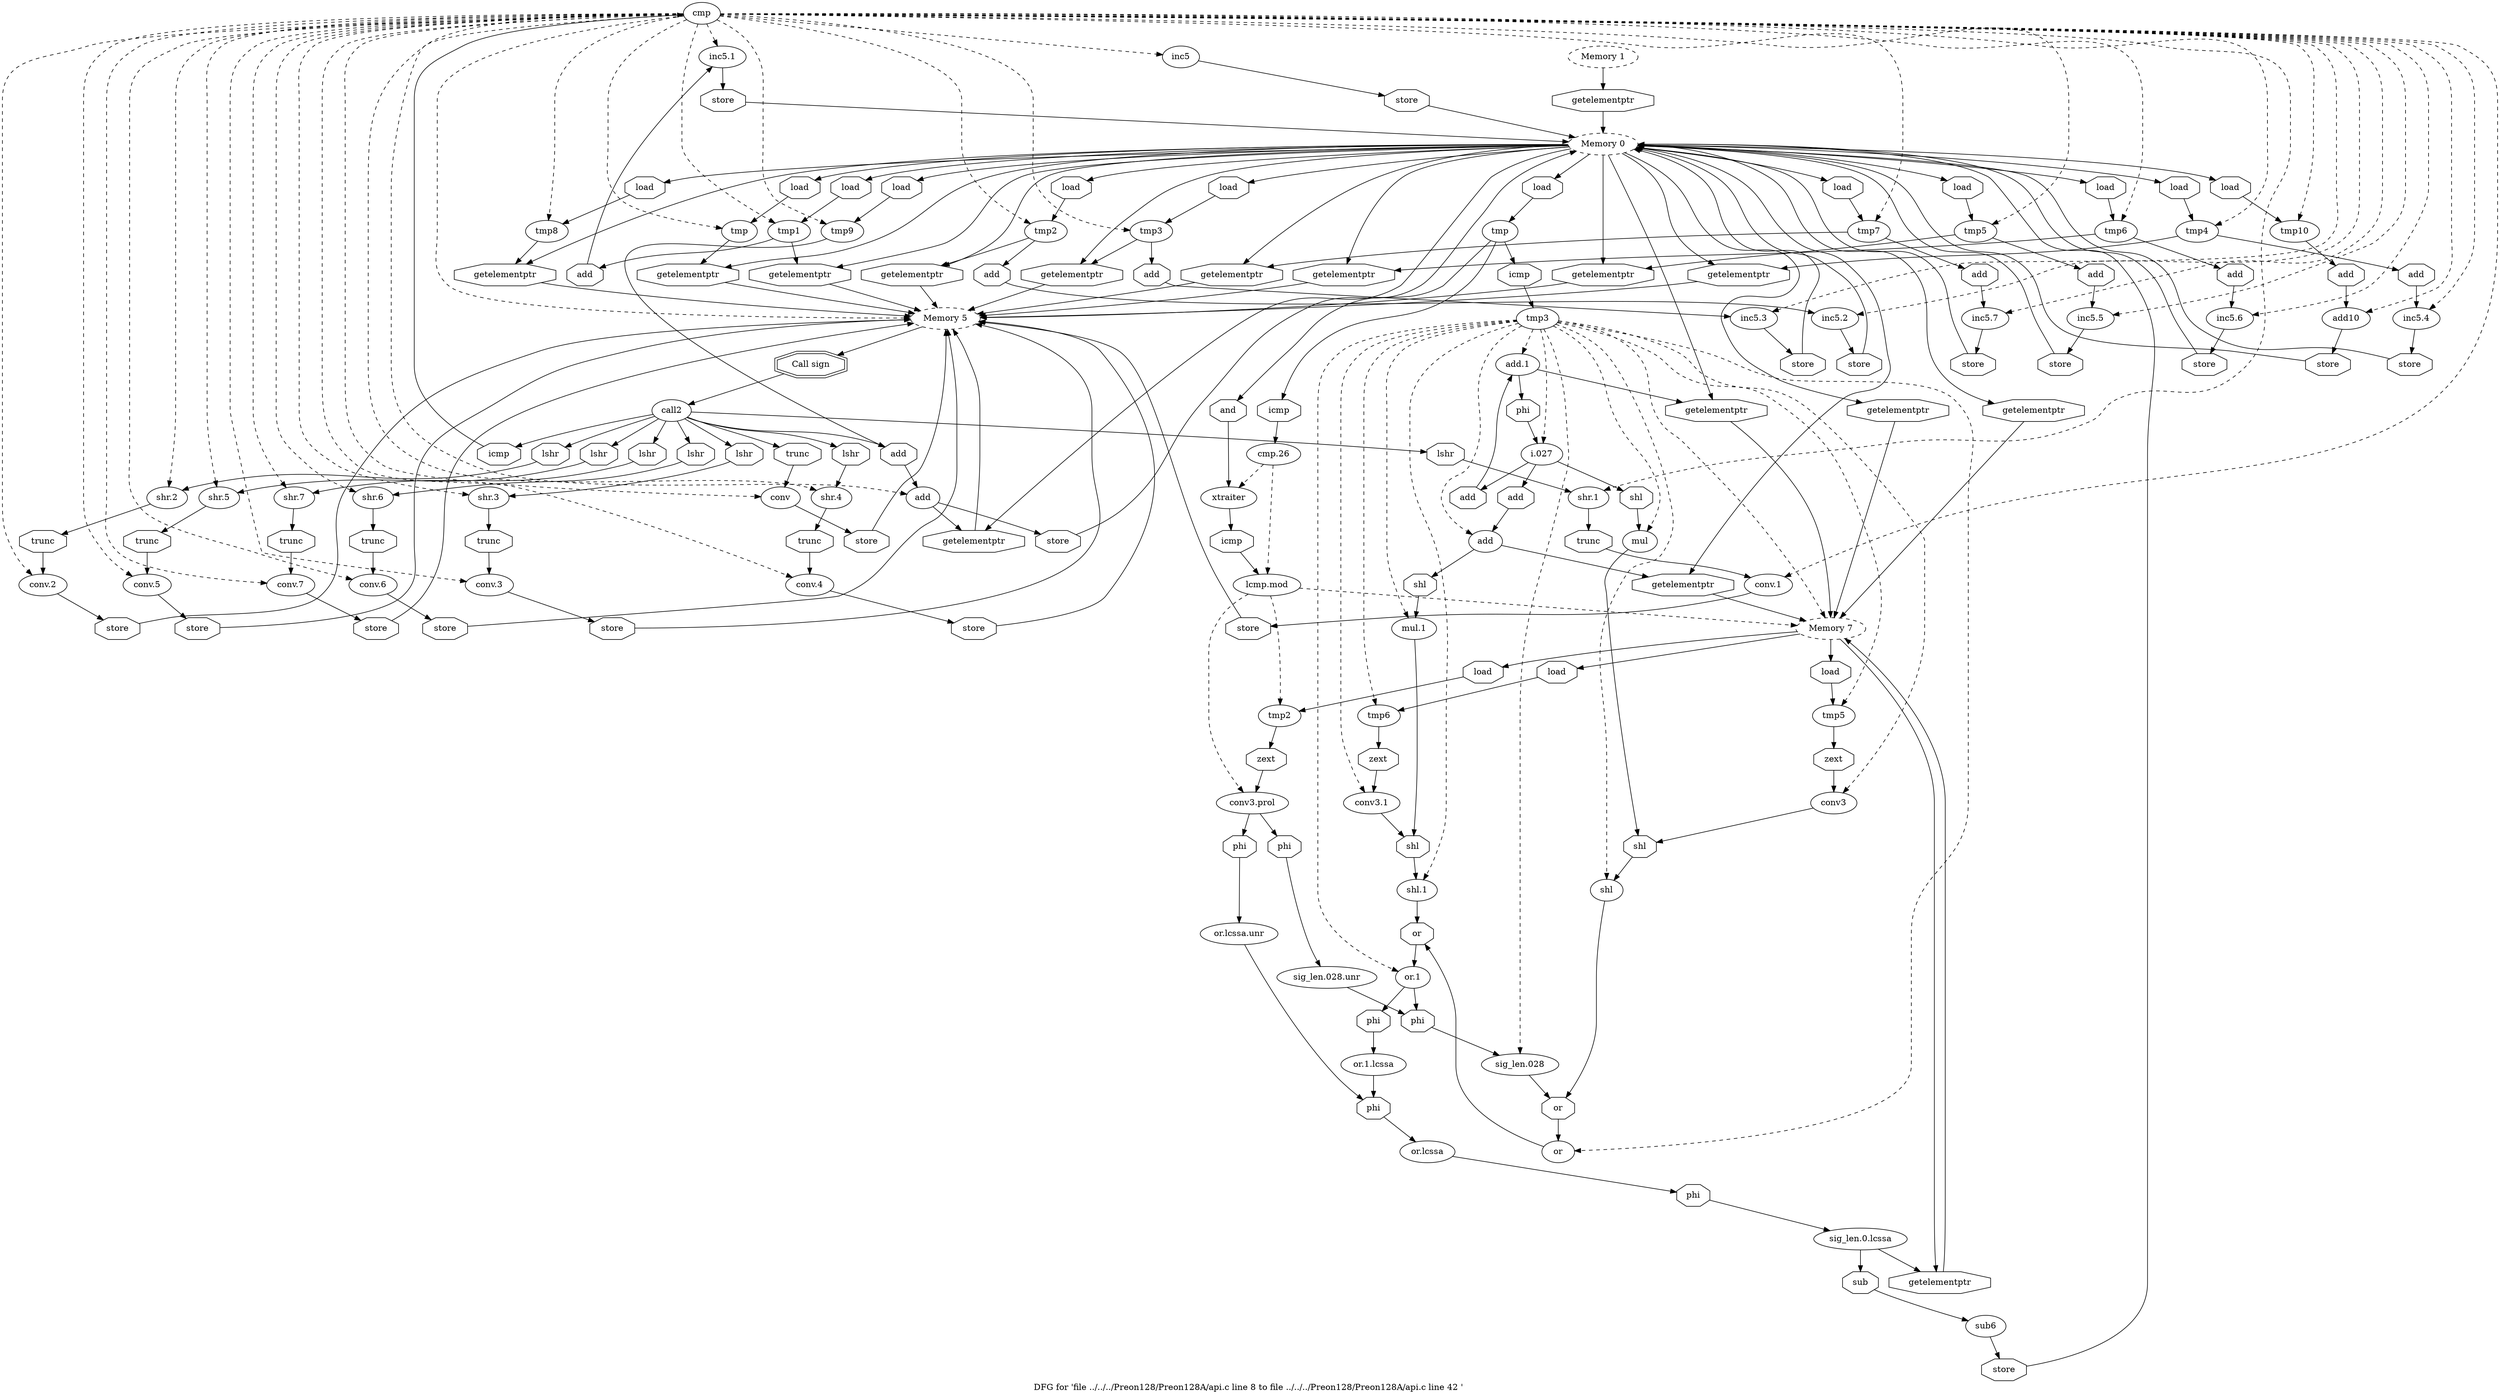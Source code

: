 digraph "DFG for 'file ../../../Preon128/Preon128A/api.c line 8 to file ../../../Preon128/Preon128A/api.c line 42 '  "{
label="DFG for 'file ../../../Preon128/Preon128A/api.c line 8 to file ../../../Preon128/Preon128A/api.c line 42 ' ";
node_490[shape=ellipse,style=solid,label="cmp"]
node_506[shape=ellipse,style=solid,label="inc5.1"]
"node_490"->"node_506" [style=dashed]
node_511[shape=ellipse,style=solid,label="shr.2"]
"node_490"->"node_511" [style=dashed]
node_513[shape=ellipse,style=solid,label="conv.2"]
"node_490"->"node_513" [style=dashed]
node_515[shape=ellipse,style=solid,label="tmp2"]
"node_490"->"node_515" [style=dashed]
node_517[shape=ellipse,style=solid,label="inc5.2"]
"node_490"->"node_517" [style=dashed]
node_522[shape=ellipse,style=solid,label="shr.3"]
"node_490"->"node_522" [style=dashed]
node_524[shape=ellipse,style=solid,label="conv.3"]
"node_490"->"node_524" [style=dashed]
node_527[shape=ellipse,style=solid,label="tmp3"]
"node_490"->"node_527" [style=dashed]
node_487[shape=ellipse,style=dashed,label="Memory 5"]
"node_490"->"node_487" [style=dashed]
node_558[shape=ellipse,style=solid,label="conv.6"]
"node_490"->"node_558" [style=dashed]
node_560[shape=ellipse,style=solid,label="tmp6"]
"node_490"->"node_560" [style=dashed]
node_562[shape=ellipse,style=solid,label="inc5.6"]
"node_490"->"node_562" [style=dashed]
node_567[shape=ellipse,style=solid,label="shr.7"]
"node_490"->"node_567" [style=dashed]
node_569[shape=ellipse,style=solid,label="conv.7"]
"node_490"->"node_569" [style=dashed]
node_571[shape=ellipse,style=solid,label="tmp7"]
"node_490"->"node_571" [style=dashed]
node_573[shape=ellipse,style=solid,label="inc5.7"]
"node_490"->"node_573" [style=dashed]
node_578[shape=ellipse,style=solid,label="tmp8"]
"node_490"->"node_578" [style=dashed]
node_581[shape=ellipse,style=solid,label="tmp9"]
"node_490"->"node_581" [style=dashed]
node_583[shape=ellipse,style=solid,label="add"]
"node_490"->"node_583" [style=dashed]
node_587[shape=ellipse,style=solid,label="tmp10"]
"node_490"->"node_587" [style=dashed]
node_589[shape=ellipse,style=solid,label="add10"]
"node_490"->"node_589" [style=dashed]
node_529[shape=ellipse,style=solid,label="inc5.3"]
"node_490"->"node_529" [style=dashed]
node_534[shape=ellipse,style=solid,label="shr.4"]
"node_490"->"node_534" [style=dashed]
node_536[shape=ellipse,style=solid,label="conv.4"]
"node_490"->"node_536" [style=dashed]
node_538[shape=ellipse,style=solid,label="tmp4"]
"node_490"->"node_538" [style=dashed]
node_540[shape=ellipse,style=solid,label="inc5.4"]
"node_490"->"node_540" [style=dashed]
node_545[shape=ellipse,style=solid,label="shr.5"]
"node_490"->"node_545" [style=dashed]
node_547[shape=ellipse,style=solid,label="conv.5"]
"node_490"->"node_547" [style=dashed]
node_549[shape=ellipse,style=solid,label="tmp5"]
"node_490"->"node_549" [style=dashed]
node_551[shape=ellipse,style=solid,label="inc5.5"]
"node_490"->"node_551" [style=dashed]
node_556[shape=ellipse,style=solid,label="shr.6"]
"node_490"->"node_556" [style=dashed]
node_492[shape=ellipse,style=solid,label="conv"]
"node_490"->"node_492" [style=dashed]
node_494[shape=ellipse,style=solid,label="tmp"]
"node_490"->"node_494" [style=dashed]
node_496[shape=ellipse,style=solid,label="inc5"]
"node_490"->"node_496" [style=dashed]
node_500[shape=ellipse,style=solid,label="shr.1"]
"node_490"->"node_500" [style=dashed]
node_502[shape=ellipse,style=solid,label="conv.1"]
"node_490"->"node_502" [style=dashed]
node_504[shape=ellipse,style=solid,label="tmp1"]
"node_490"->"node_504" [style=dashed]
node_508[shape=octagon,style=solid,label="store"]
"node_506"->"node_508"
node_507[shape=octagon,style=solid,label="add"]
"node_507"->"node_506"
node_485[shape=ellipse,style=dashed,label="Memory 0"]
"node_508"->"node_485"
node_509[shape=octagon,style=solid,label="getelementptr"]
"node_509"->"node_487"
node_510[shape=octagon,style=solid,label="store"]
"node_510"->"node_487"
node_514[shape=octagon,style=solid,label="trunc"]
"node_511"->"node_514"
node_512[shape=octagon,style=solid,label="lshr"]
"node_512"->"node_511"
node_521[shape=octagon,style=solid,label="store"]
"node_513"->"node_521"
"node_514"->"node_513"
node_518[shape=octagon,style=solid,label="add"]
"node_515"->"node_518"
node_520[shape=octagon,style=solid,label="getelementptr"]
"node_515"->"node_520"
node_516[shape=octagon,style=solid,label="load"]
"node_516"->"node_515"
node_519[shape=octagon,style=solid,label="store"]
"node_517"->"node_519"
"node_518"->"node_517"
"node_519"->"node_485"
"node_520"->"node_487"
"node_521"->"node_487"
node_525[shape=octagon,style=solid,label="trunc"]
"node_522"->"node_525"
node_523[shape=octagon,style=solid,label="lshr"]
"node_523"->"node_522"
node_533[shape=octagon,style=solid,label="store"]
"node_524"->"node_533"
"node_525"->"node_524"
node_526[shape=octagon,style=solid,label="store"]
"node_526"->"node_485"
node_530[shape=octagon,style=solid,label="add"]
"node_527"->"node_530"
node_532[shape=octagon,style=solid,label="getelementptr"]
"node_527"->"node_532"
node_528[shape=octagon,style=solid,label="load"]
"node_528"->"node_527"
node_489[shape=doubleoctagon,style=solid,label="Call sign"]
node_488[shape=ellipse,style=solid,label="call2"]
"node_489"->"node_488"
"node_488"->"node_512"
"node_488"->"node_523"
node_568[shape=octagon,style=solid,label="lshr"]
"node_488"->"node_568"
node_584[shape=octagon,style=solid,label="add"]
"node_488"->"node_584"
node_491[shape=octagon,style=solid,label="icmp"]
"node_488"->"node_491"
node_535[shape=octagon,style=solid,label="lshr"]
"node_488"->"node_535"
node_546[shape=octagon,style=solid,label="lshr"]
"node_488"->"node_546"
node_557[shape=octagon,style=solid,label="lshr"]
"node_488"->"node_557"
node_493[shape=octagon,style=solid,label="trunc"]
"node_488"->"node_493"
node_501[shape=octagon,style=solid,label="lshr"]
"node_488"->"node_501"
"node_487"->"node_489"
node_486[shape=octagon,style=solid,label="getelementptr"]
"node_486"->"node_485"
"node_485"->"node_509"
"node_485"->"node_516"
"node_485"->"node_520"
"node_485"->"node_528"
node_621[shape=octagon,style=solid,label="getelementptr"]
"node_485"->"node_621"
node_638[shape=octagon,style=solid,label="getelementptr"]
"node_485"->"node_638"
node_647[shape=octagon,style=solid,label="getelementptr"]
"node_485"->"node_647"
node_561[shape=octagon,style=solid,label="load"]
"node_485"->"node_561"
node_565[shape=octagon,style=solid,label="getelementptr"]
"node_485"->"node_565"
node_572[shape=octagon,style=solid,label="load"]
"node_485"->"node_572"
node_576[shape=octagon,style=solid,label="getelementptr"]
"node_485"->"node_576"
node_579[shape=octagon,style=solid,label="load"]
"node_485"->"node_579"
node_580[shape=octagon,style=solid,label="getelementptr"]
"node_485"->"node_580"
node_582[shape=octagon,style=solid,label="load"]
"node_485"->"node_582"
node_586[shape=octagon,style=solid,label="getelementptr"]
"node_485"->"node_586"
node_588[shape=octagon,style=solid,label="load"]
"node_485"->"node_588"
node_592[shape=octagon,style=solid,label="load"]
"node_485"->"node_592"
node_600[shape=octagon,style=solid,label="getelementptr"]
"node_485"->"node_600"
"node_485"->"node_532"
node_539[shape=octagon,style=solid,label="load"]
"node_485"->"node_539"
node_543[shape=octagon,style=solid,label="getelementptr"]
"node_485"->"node_543"
node_550[shape=octagon,style=solid,label="load"]
"node_485"->"node_550"
node_554[shape=octagon,style=solid,label="getelementptr"]
"node_485"->"node_554"
node_495[shape=octagon,style=solid,label="load"]
"node_485"->"node_495"
node_498[shape=octagon,style=solid,label="getelementptr"]
"node_485"->"node_498"
node_505[shape=octagon,style=solid,label="load"]
"node_485"->"node_505"
node_484[shape=ellipse,style=dashed,label="Memory 1"]
"node_484"->"node_486"
node_608[shape=octagon,style=solid,label="phi"]
node_607[shape=ellipse,style=solid,label="sig_len.028.unr"]
"node_608"->"node_607"
node_609[shape=ellipse,style=solid,label="tmp3"]
node_613[shape=ellipse,style=solid,label="or.1"]
"node_609"->"node_613" [style=dashed]
node_615[shape=ellipse,style=solid,label="shl.1"]
"node_609"->"node_615" [style=dashed]
node_617[shape=ellipse,style=solid,label="conv3.1"]
"node_609"->"node_617" [style=dashed]
node_619[shape=ellipse,style=solid,label="tmp6"]
"node_609"->"node_619" [style=dashed]
node_622[shape=ellipse,style=solid,label="add.1"]
"node_609"->"node_622" [style=dashed]
node_624[shape=ellipse,style=solid,label="i.027"]
"node_609"->"node_624" [style=dashed]
node_626[shape=ellipse,style=solid,label="mul.1"]
"node_609"->"node_626" [style=dashed]
node_628[shape=ellipse,style=solid,label="add"]
"node_609"->"node_628" [style=dashed]
node_630[shape=ellipse,style=solid,label="or"]
"node_609"->"node_630" [style=dashed]
node_632[shape=ellipse,style=solid,label="shl"]
"node_609"->"node_632" [style=dashed]
node_634[shape=ellipse,style=solid,label="conv3"]
"node_609"->"node_634" [style=dashed]
node_636[shape=ellipse,style=solid,label="tmp5"]
"node_609"->"node_636" [style=dashed]
node_639[shape=ellipse,style=solid,label="mul"]
"node_609"->"node_639" [style=dashed]
node_641[shape=ellipse,style=solid,label="sig_len.028"]
"node_609"->"node_641" [style=dashed]
node_599[shape=ellipse,style=dashed,label="Memory 7"]
"node_609"->"node_599" [style=dashed]
node_610[shape=octagon,style=solid,label="icmp"]
"node_610"->"node_609"
node_611[shape=ellipse,style=solid,label="or.1.lcssa"]
node_644[shape=octagon,style=solid,label="phi"]
"node_611"->"node_644"
node_612[shape=octagon,style=solid,label="phi"]
"node_612"->"node_611"
"node_613"->"node_612"
node_642[shape=octagon,style=solid,label="phi"]
"node_613"->"node_642"
node_614[shape=octagon,style=solid,label="or"]
"node_614"->"node_613"
"node_615"->"node_614"
node_616[shape=octagon,style=solid,label="shl"]
"node_616"->"node_615"
"node_617"->"node_616"
node_618[shape=octagon,style=solid,label="zext"]
"node_618"->"node_617"
"node_619"->"node_618"
node_620[shape=octagon,style=solid,label="load"]
"node_620"->"node_619"
"node_621"->"node_599"
"node_622"->"node_621"
node_625[shape=octagon,style=solid,label="phi"]
"node_622"->"node_625"
node_623[shape=octagon,style=solid,label="add"]
"node_623"->"node_622"
"node_624"->"node_623"
node_629[shape=octagon,style=solid,label="add"]
"node_624"->"node_629"
node_640[shape=octagon,style=solid,label="shl"]
"node_624"->"node_640"
"node_625"->"node_624"
"node_626"->"node_616"
node_627[shape=octagon,style=solid,label="shl"]
"node_627"->"node_626"
"node_628"->"node_627"
"node_628"->"node_638"
"node_629"->"node_628"
"node_630"->"node_614"
node_631[shape=octagon,style=solid,label="or"]
"node_631"->"node_630"
"node_632"->"node_631"
node_633[shape=octagon,style=solid,label="shl"]
"node_633"->"node_632"
"node_634"->"node_633"
node_635[shape=octagon,style=solid,label="zext"]
"node_635"->"node_634"
"node_636"->"node_635"
node_637[shape=octagon,style=solid,label="load"]
"node_637"->"node_636"
"node_638"->"node_599"
"node_639"->"node_633"
"node_640"->"node_639"
"node_641"->"node_631"
"node_642"->"node_641"
node_643[shape=ellipse,style=solid,label="or.lcssa"]
node_646[shape=octagon,style=solid,label="phi"]
"node_643"->"node_646"
"node_644"->"node_643"
node_645[shape=ellipse,style=solid,label="sig_len.0.lcssa"]
node_649[shape=octagon,style=solid,label="sub"]
"node_645"->"node_649"
node_651[shape=octagon,style=solid,label="getelementptr"]
"node_645"->"node_651"
"node_646"->"node_645"
"node_647"->"node_599"
node_648[shape=ellipse,style=solid,label="sub6"]
node_650[shape=octagon,style=solid,label="store"]
"node_648"->"node_650"
"node_649"->"node_648"
"node_650"->"node_485"
"node_651"->"node_599"
node_566[shape=octagon,style=solid,label="store"]
"node_558"->"node_566"
node_559[shape=octagon,style=solid,label="trunc"]
"node_559"->"node_558"
node_563[shape=octagon,style=solid,label="add"]
"node_560"->"node_563"
"node_560"->"node_565"
"node_561"->"node_560"
node_564[shape=octagon,style=solid,label="store"]
"node_562"->"node_564"
"node_563"->"node_562"
"node_564"->"node_485"
"node_565"->"node_487"
"node_566"->"node_487"
node_570[shape=octagon,style=solid,label="trunc"]
"node_567"->"node_570"
"node_568"->"node_567"
node_577[shape=octagon,style=solid,label="store"]
"node_569"->"node_577"
"node_570"->"node_569"
node_574[shape=octagon,style=solid,label="add"]
"node_571"->"node_574"
"node_571"->"node_576"
"node_572"->"node_571"
node_575[shape=octagon,style=solid,label="store"]
"node_573"->"node_575"
"node_574"->"node_573"
"node_575"->"node_485"
"node_576"->"node_487"
"node_577"->"node_487"
"node_578"->"node_580"
"node_579"->"node_578"
"node_580"->"node_487"
"node_581"->"node_584"
"node_582"->"node_581"
node_585[shape=octagon,style=solid,label="store"]
"node_583"->"node_585"
"node_583"->"node_586"
"node_584"->"node_583"
"node_585"->"node_485"
"node_586"->"node_487"
node_590[shape=octagon,style=solid,label="add"]
"node_587"->"node_590"
"node_588"->"node_587"
"node_589"->"node_526"
"node_590"->"node_589"
node_591[shape=ellipse,style=solid,label="tmp"]
"node_591"->"node_610"
node_594[shape=octagon,style=solid,label="icmp"]
"node_591"->"node_594"
node_596[shape=octagon,style=solid,label="and"]
"node_591"->"node_596"
"node_592"->"node_591"
node_593[shape=ellipse,style=solid,label="cmp.26"]
node_595[shape=ellipse,style=solid,label="xtraiter"]
"node_593"->"node_595" [style=dashed]
node_597[shape=ellipse,style=solid,label="lcmp.mod"]
"node_593"->"node_597" [style=dashed]
"node_594"->"node_593"
node_598[shape=octagon,style=solid,label="icmp"]
"node_595"->"node_598"
"node_596"->"node_595"
"node_597"->"node_599" [style=dashed]
node_601[shape=ellipse,style=solid,label="tmp2"]
"node_597"->"node_601" [style=dashed]
node_603[shape=ellipse,style=solid,label="conv3.prol"]
"node_597"->"node_603" [style=dashed]
"node_598"->"node_597"
"node_599"->"node_620"
"node_599"->"node_637"
"node_599"->"node_651"
node_602[shape=octagon,style=solid,label="load"]
"node_599"->"node_602"
"node_600"->"node_599"
node_604[shape=octagon,style=solid,label="zext"]
"node_601"->"node_604"
"node_602"->"node_601"
"node_603"->"node_608"
node_606[shape=octagon,style=solid,label="phi"]
"node_603"->"node_606"
"node_604"->"node_603"
node_605[shape=ellipse,style=solid,label="or.lcssa.unr"]
"node_605"->"node_644"
"node_606"->"node_605"
"node_607"->"node_642"
"node_491"->"node_490"
node_531[shape=octagon,style=solid,label="store"]
"node_529"->"node_531"
"node_530"->"node_529"
"node_531"->"node_485"
"node_532"->"node_487"
"node_533"->"node_487"
node_537[shape=octagon,style=solid,label="trunc"]
"node_534"->"node_537"
"node_535"->"node_534"
node_544[shape=octagon,style=solid,label="store"]
"node_536"->"node_544"
"node_537"->"node_536"
node_541[shape=octagon,style=solid,label="add"]
"node_538"->"node_541"
"node_538"->"node_543"
"node_539"->"node_538"
node_542[shape=octagon,style=solid,label="store"]
"node_540"->"node_542"
"node_541"->"node_540"
"node_542"->"node_485"
"node_543"->"node_487"
"node_544"->"node_487"
node_548[shape=octagon,style=solid,label="trunc"]
"node_545"->"node_548"
"node_546"->"node_545"
node_555[shape=octagon,style=solid,label="store"]
"node_547"->"node_555"
"node_548"->"node_547"
node_552[shape=octagon,style=solid,label="add"]
"node_549"->"node_552"
"node_549"->"node_554"
"node_550"->"node_549"
node_553[shape=octagon,style=solid,label="store"]
"node_551"->"node_553"
"node_552"->"node_551"
"node_553"->"node_485"
"node_554"->"node_487"
"node_555"->"node_487"
"node_556"->"node_559"
"node_557"->"node_556"
node_499[shape=octagon,style=solid,label="store"]
"node_492"->"node_499"
"node_493"->"node_492"
"node_494"->"node_498"
"node_495"->"node_494"
node_497[shape=octagon,style=solid,label="store"]
"node_496"->"node_497"
"node_497"->"node_485"
"node_498"->"node_487"
"node_499"->"node_487"
node_503[shape=octagon,style=solid,label="trunc"]
"node_500"->"node_503"
"node_501"->"node_500"
"node_502"->"node_510"
"node_503"->"node_502"
"node_504"->"node_507"
"node_504"->"node_509"
"node_505"->"node_504"
}


